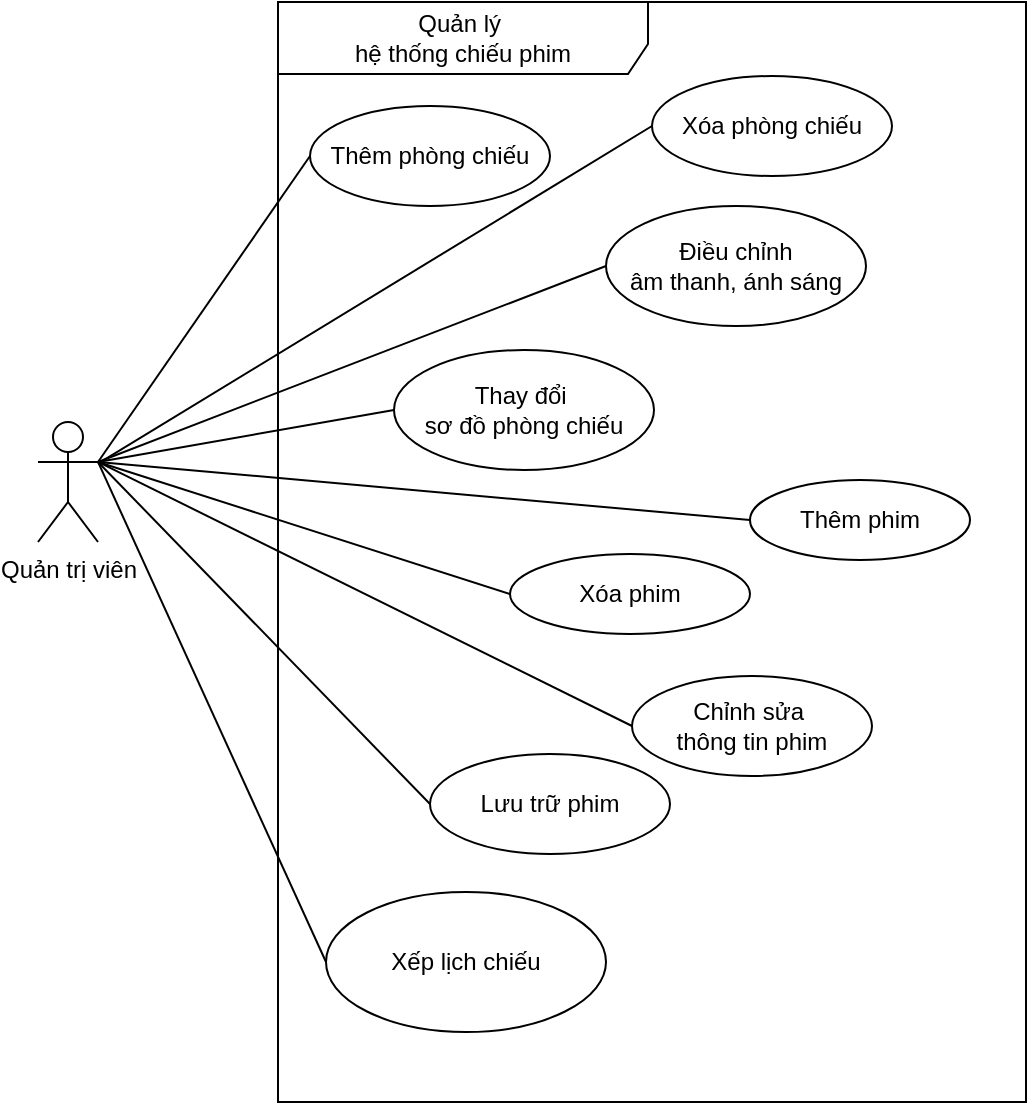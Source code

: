 <mxfile version="26.0.16">
  <diagram name="Page-1" id="Ktr1dekBpzmVkA-xvOig">
    <mxGraphModel dx="1050" dy="621" grid="0" gridSize="10" guides="1" tooltips="1" connect="1" arrows="1" fold="1" page="1" pageScale="1" pageWidth="1400" pageHeight="850" math="0" shadow="0">
      <root>
        <mxCell id="0" />
        <mxCell id="1" parent="0" />
        <mxCell id="LiIGhZHw_pr6en9Wty4Q-13" value="Quản trị viên" style="shape=umlActor;verticalLabelPosition=bottom;verticalAlign=top;html=1;" parent="1" vertex="1">
          <mxGeometry x="70" y="300" width="30" height="60" as="geometry" />
        </mxCell>
        <mxCell id="LiIGhZHw_pr6en9Wty4Q-19" value="Quản lý&amp;nbsp;&lt;div&gt;hệ thống chiếu phim&lt;/div&gt;" style="shape=umlFrame;whiteSpace=wrap;html=1;pointerEvents=0;recursiveResize=0;container=1;collapsible=0;width=185;height=36;" parent="1" vertex="1">
          <mxGeometry x="190" y="90" width="374" height="550" as="geometry" />
        </mxCell>
        <mxCell id="i7F4Qm3c1XLkGTTFzX4R-1" value="Xếp lịch chiếu" style="ellipse;whiteSpace=wrap;html=1;" parent="LiIGhZHw_pr6en9Wty4Q-19" vertex="1">
          <mxGeometry x="24" y="445" width="140" height="70" as="geometry" />
        </mxCell>
        <mxCell id="LiIGhZHw_pr6en9Wty4Q-2" value="Xóa phòng chiếu" style="ellipse;whiteSpace=wrap;html=1;movable=1;resizable=1;rotatable=1;deletable=1;editable=1;locked=0;connectable=1;" parent="LiIGhZHw_pr6en9Wty4Q-19" vertex="1">
          <mxGeometry x="187" y="37" width="120" height="50" as="geometry" />
        </mxCell>
        <mxCell id="LiIGhZHw_pr6en9Wty4Q-1" value="Thêm phòng chiếu" style="ellipse;whiteSpace=wrap;html=1;" parent="LiIGhZHw_pr6en9Wty4Q-19" vertex="1">
          <mxGeometry x="16" y="52" width="120" height="50" as="geometry" />
        </mxCell>
        <mxCell id="LiIGhZHw_pr6en9Wty4Q-4" value="Thay đổi&amp;nbsp;&lt;div&gt;sơ đồ phòng chiếu&lt;/div&gt;" style="ellipse;whiteSpace=wrap;html=1;" parent="LiIGhZHw_pr6en9Wty4Q-19" vertex="1">
          <mxGeometry x="58" y="174" width="130" height="60" as="geometry" />
        </mxCell>
        <mxCell id="LiIGhZHw_pr6en9Wty4Q-8" value="Lưu trữ phim" style="ellipse;whiteSpace=wrap;html=1;" parent="LiIGhZHw_pr6en9Wty4Q-19" vertex="1">
          <mxGeometry x="76" y="376" width="120" height="50" as="geometry" />
        </mxCell>
        <mxCell id="LiIGhZHw_pr6en9Wty4Q-7" value="Chỉnh sửa&amp;nbsp;&lt;div&gt;thông tin phim&lt;/div&gt;" style="ellipse;whiteSpace=wrap;html=1;" parent="LiIGhZHw_pr6en9Wty4Q-19" vertex="1">
          <mxGeometry x="177" y="337" width="120" height="50" as="geometry" />
        </mxCell>
        <mxCell id="LiIGhZHw_pr6en9Wty4Q-5" value="Thêm phim" style="ellipse;whiteSpace=wrap;html=1;" parent="LiIGhZHw_pr6en9Wty4Q-19" vertex="1">
          <mxGeometry x="236" y="239" width="110" height="40" as="geometry" />
        </mxCell>
        <mxCell id="LiIGhZHw_pr6en9Wty4Q-6" value="Xóa phim" style="ellipse;whiteSpace=wrap;html=1;" parent="LiIGhZHw_pr6en9Wty4Q-19" vertex="1">
          <mxGeometry x="116" y="276" width="120" height="40" as="geometry" />
        </mxCell>
        <mxCell id="LiIGhZHw_pr6en9Wty4Q-3" value="Điều chỉnh&lt;div&gt;âm thanh, ánh sáng&lt;/div&gt;" style="ellipse;whiteSpace=wrap;html=1;" parent="LiIGhZHw_pr6en9Wty4Q-19" vertex="1">
          <mxGeometry x="164" y="102" width="130" height="60" as="geometry" />
        </mxCell>
        <mxCell id="IgebM7A5z_q5sAiYnxnI-1" value="" style="endArrow=none;html=1;rounded=0;entryX=0;entryY=0.5;entryDx=0;entryDy=0;exitX=1;exitY=0.333;exitDx=0;exitDy=0;exitPerimeter=0;" edge="1" parent="1" source="LiIGhZHw_pr6en9Wty4Q-13" target="LiIGhZHw_pr6en9Wty4Q-1">
          <mxGeometry width="50" height="50" relative="1" as="geometry">
            <mxPoint x="510" y="347" as="sourcePoint" />
            <mxPoint x="560" y="297" as="targetPoint" />
          </mxGeometry>
        </mxCell>
        <mxCell id="IgebM7A5z_q5sAiYnxnI-2" value="" style="endArrow=none;html=1;rounded=0;entryX=0;entryY=0.5;entryDx=0;entryDy=0;" edge="1" parent="1" source="LiIGhZHw_pr6en9Wty4Q-13" target="LiIGhZHw_pr6en9Wty4Q-2">
          <mxGeometry width="50" height="50" relative="1" as="geometry">
            <mxPoint x="110" y="322" as="sourcePoint" />
            <mxPoint x="236" y="173" as="targetPoint" />
          </mxGeometry>
        </mxCell>
        <mxCell id="IgebM7A5z_q5sAiYnxnI-3" value="" style="endArrow=none;html=1;rounded=0;entryX=0;entryY=0.5;entryDx=0;entryDy=0;exitX=1;exitY=0.333;exitDx=0;exitDy=0;exitPerimeter=0;" edge="1" parent="1" source="LiIGhZHw_pr6en9Wty4Q-13" target="LiIGhZHw_pr6en9Wty4Q-4">
          <mxGeometry width="50" height="50" relative="1" as="geometry">
            <mxPoint x="110" y="331" as="sourcePoint" />
            <mxPoint x="384" y="173" as="targetPoint" />
          </mxGeometry>
        </mxCell>
        <mxCell id="IgebM7A5z_q5sAiYnxnI-4" value="" style="endArrow=none;html=1;rounded=0;entryX=0;entryY=0.5;entryDx=0;entryDy=0;exitX=1;exitY=0.333;exitDx=0;exitDy=0;exitPerimeter=0;" edge="1" parent="1" source="LiIGhZHw_pr6en9Wty4Q-13" target="LiIGhZHw_pr6en9Wty4Q-3">
          <mxGeometry width="50" height="50" relative="1" as="geometry">
            <mxPoint x="100" y="316" as="sourcePoint" />
            <mxPoint x="254" y="308" as="targetPoint" />
          </mxGeometry>
        </mxCell>
        <mxCell id="IgebM7A5z_q5sAiYnxnI-5" value="" style="endArrow=none;html=1;rounded=0;entryX=0;entryY=0.5;entryDx=0;entryDy=0;exitX=1;exitY=0.333;exitDx=0;exitDy=0;exitPerimeter=0;" edge="1" parent="1" source="LiIGhZHw_pr6en9Wty4Q-13" target="LiIGhZHw_pr6en9Wty4Q-5">
          <mxGeometry width="50" height="50" relative="1" as="geometry">
            <mxPoint x="110" y="337" as="sourcePoint" />
            <mxPoint x="268" y="304" as="targetPoint" />
          </mxGeometry>
        </mxCell>
        <mxCell id="IgebM7A5z_q5sAiYnxnI-6" value="" style="endArrow=none;html=1;rounded=0;entryX=0;entryY=0.5;entryDx=0;entryDy=0;exitX=1;exitY=0.333;exitDx=0;exitDy=0;exitPerimeter=0;" edge="1" parent="1" source="LiIGhZHw_pr6en9Wty4Q-13" target="LiIGhZHw_pr6en9Wty4Q-6">
          <mxGeometry width="50" height="50" relative="1" as="geometry">
            <mxPoint x="120" y="347" as="sourcePoint" />
            <mxPoint x="278" y="314" as="targetPoint" />
          </mxGeometry>
        </mxCell>
        <mxCell id="IgebM7A5z_q5sAiYnxnI-7" value="" style="endArrow=none;html=1;rounded=0;entryX=0;entryY=0.5;entryDx=0;entryDy=0;exitX=1;exitY=0.333;exitDx=0;exitDy=0;exitPerimeter=0;" edge="1" parent="1" source="LiIGhZHw_pr6en9Wty4Q-13" target="LiIGhZHw_pr6en9Wty4Q-8">
          <mxGeometry width="50" height="50" relative="1" as="geometry">
            <mxPoint x="103" y="338" as="sourcePoint" />
            <mxPoint x="288" y="324" as="targetPoint" />
          </mxGeometry>
        </mxCell>
        <mxCell id="IgebM7A5z_q5sAiYnxnI-8" value="" style="endArrow=none;html=1;rounded=0;entryX=0;entryY=0.5;entryDx=0;entryDy=0;exitX=1;exitY=0.333;exitDx=0;exitDy=0;exitPerimeter=0;" edge="1" parent="1" source="LiIGhZHw_pr6en9Wty4Q-13" target="LiIGhZHw_pr6en9Wty4Q-7">
          <mxGeometry width="50" height="50" relative="1" as="geometry">
            <mxPoint x="100" y="336" as="sourcePoint" />
            <mxPoint x="298" y="334" as="targetPoint" />
          </mxGeometry>
        </mxCell>
        <mxCell id="IgebM7A5z_q5sAiYnxnI-9" value="" style="endArrow=none;html=1;rounded=0;entryX=0;entryY=0.5;entryDx=0;entryDy=0;exitX=1;exitY=0.333;exitDx=0;exitDy=0;exitPerimeter=0;" edge="1" parent="1" source="LiIGhZHw_pr6en9Wty4Q-13" target="i7F4Qm3c1XLkGTTFzX4R-1">
          <mxGeometry width="50" height="50" relative="1" as="geometry">
            <mxPoint x="88" y="386" as="sourcePoint" />
            <mxPoint x="233" y="500" as="targetPoint" />
          </mxGeometry>
        </mxCell>
      </root>
    </mxGraphModel>
  </diagram>
</mxfile>
